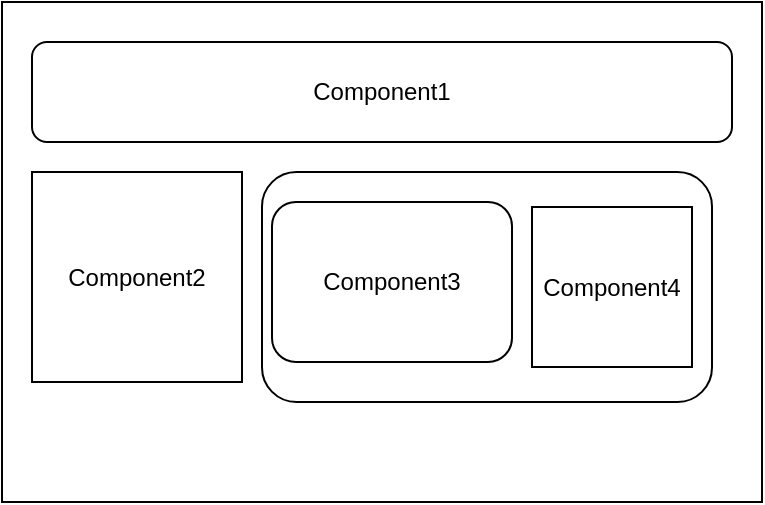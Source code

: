 <mxfile>
    <diagram id="_lEdI5Cna2NXtlaW2QXD" name="Page-1">
        <mxGraphModel dx="401" dy="255" grid="1" gridSize="10" guides="1" tooltips="1" connect="1" arrows="1" fold="1" page="1" pageScale="1" pageWidth="850" pageHeight="1100" math="0" shadow="0">
            <root>
                <mxCell id="0"/>
                <mxCell id="1" parent="0"/>
                <mxCell id="2" value="MAIN COMPONENT" style="rounded=0;whiteSpace=wrap;html=1;" vertex="1" parent="1">
                    <mxGeometry x="45" y="10" width="380" height="250" as="geometry"/>
                </mxCell>
                <mxCell id="3" value="Component1" style="rounded=1;whiteSpace=wrap;html=1;" vertex="1" parent="1">
                    <mxGeometry x="60" y="30" width="350" height="50" as="geometry"/>
                </mxCell>
                <mxCell id="4" value="&lt;span&gt;Component2&lt;/span&gt;" style="whiteSpace=wrap;html=1;aspect=fixed;" vertex="1" parent="1">
                    <mxGeometry x="60" y="95" width="105" height="105" as="geometry"/>
                </mxCell>
                <mxCell id="5" value="" style="rounded=1;whiteSpace=wrap;html=1;" vertex="1" parent="1">
                    <mxGeometry x="175" y="95" width="225" height="115" as="geometry"/>
                </mxCell>
                <mxCell id="6" value="&lt;span&gt;Component4&lt;/span&gt;" style="whiteSpace=wrap;html=1;aspect=fixed;" vertex="1" parent="1">
                    <mxGeometry x="310" y="112.5" width="80" height="80" as="geometry"/>
                </mxCell>
                <mxCell id="7" value="&lt;span&gt;Component3&lt;/span&gt;" style="rounded=1;whiteSpace=wrap;html=1;" vertex="1" parent="1">
                    <mxGeometry x="180" y="110" width="120" height="80" as="geometry"/>
                </mxCell>
            </root>
        </mxGraphModel>
    </diagram>
</mxfile>